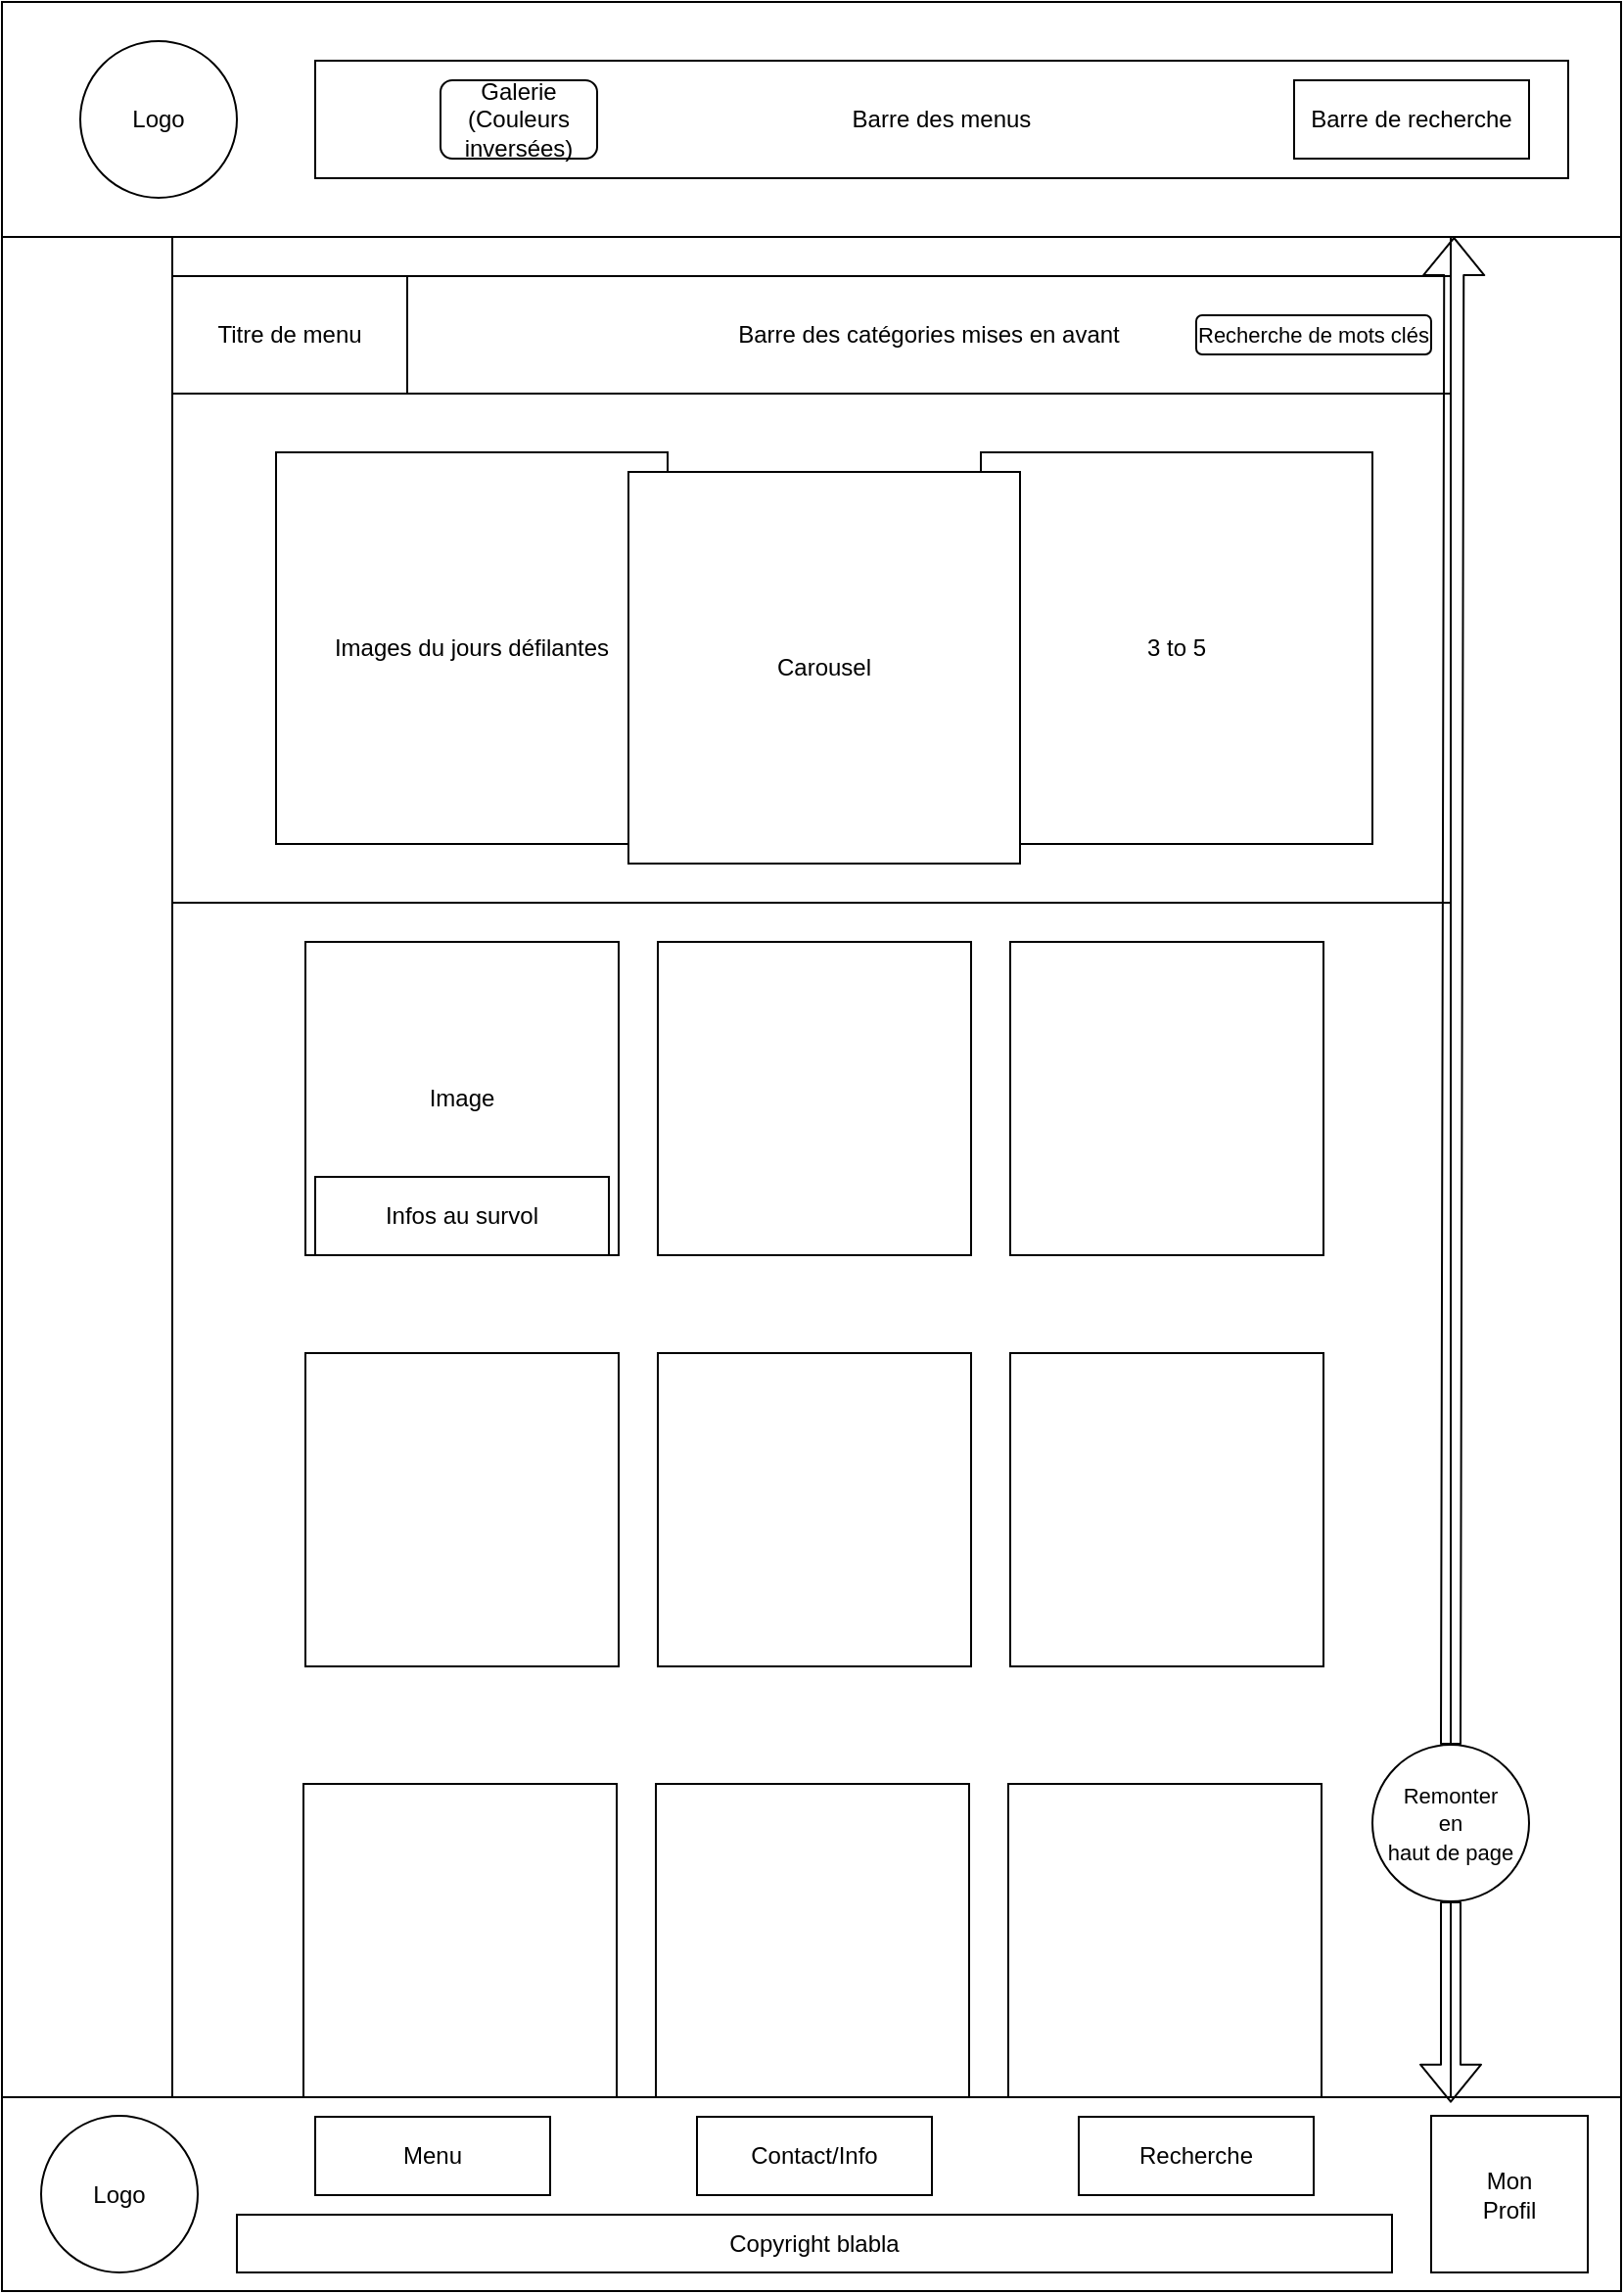 <mxfile version="13.9.7" type="device"><diagram id="jGHna3xB51QaYU3SrOQf" name="Page-1"><mxGraphModel dx="1422" dy="763" grid="1" gridSize="10" guides="1" tooltips="1" connect="1" arrows="1" fold="1" page="1" pageScale="1" pageWidth="827" pageHeight="1169" math="0" shadow="0"><root><mxCell id="0"/><mxCell id="1" parent="0"/><mxCell id="Xu2szJCovoK78hMe6eVI-4" value="Barre des catégories mises en avant" style="rounded=0;whiteSpace=wrap;html=1;" vertex="1" parent="1"><mxGeometry x="207" y="140" width="533" height="60" as="geometry"/></mxCell><mxCell id="Xu2szJCovoK78hMe6eVI-3" value="" style="rounded=0;whiteSpace=wrap;html=1;" vertex="1" parent="1"><mxGeometry y="120" width="87" height="950" as="geometry"/></mxCell><mxCell id="Xu2szJCovoK78hMe6eVI-2" value="" style="rounded=0;whiteSpace=wrap;html=1;" vertex="1" parent="1"><mxGeometry x="740" y="120" width="87" height="950" as="geometry"/></mxCell><mxCell id="CgVz2G0wK_aqsIFvUnBO-1" value="" style="rounded=0;whiteSpace=wrap;html=1;" parent="1" vertex="1"><mxGeometry width="827" height="120" as="geometry"/></mxCell><mxCell id="CgVz2G0wK_aqsIFvUnBO-2" value="Barre des menus" style="rounded=0;whiteSpace=wrap;html=1;" parent="1" vertex="1"><mxGeometry x="160" y="30" width="640" height="60" as="geometry"/></mxCell><mxCell id="CgVz2G0wK_aqsIFvUnBO-3" value="Barre de recherche" style="rounded=0;whiteSpace=wrap;html=1;" parent="1" vertex="1"><mxGeometry x="660" y="40" width="120" height="40" as="geometry"/></mxCell><mxCell id="CgVz2G0wK_aqsIFvUnBO-4" value="&lt;div&gt;Logo&lt;/div&gt;" style="ellipse;whiteSpace=wrap;html=1;aspect=fixed;" parent="1" vertex="1"><mxGeometry x="40" y="20" width="80" height="80" as="geometry"/></mxCell><mxCell id="CgVz2G0wK_aqsIFvUnBO-5" value="" style="rounded=0;whiteSpace=wrap;html=1;" parent="1" vertex="1"><mxGeometry y="1070" width="827" height="99" as="geometry"/></mxCell><mxCell id="CgVz2G0wK_aqsIFvUnBO-6" value="Logo" style="ellipse;whiteSpace=wrap;html=1;aspect=fixed;" parent="1" vertex="1"><mxGeometry x="20" y="1079.5" width="80" height="80" as="geometry"/></mxCell><mxCell id="CgVz2G0wK_aqsIFvUnBO-7" value="Copyright blabla" style="rounded=0;whiteSpace=wrap;html=1;" parent="1" vertex="1"><mxGeometry x="120" y="1130" width="590" height="29.5" as="geometry"/></mxCell><mxCell id="CgVz2G0wK_aqsIFvUnBO-8" value="Mon&lt;br&gt;Profil" style="whiteSpace=wrap;html=1;aspect=fixed;" parent="1" vertex="1"><mxGeometry x="730" y="1079.5" width="80" height="80" as="geometry"/></mxCell><mxCell id="CgVz2G0wK_aqsIFvUnBO-9" value="Menu" style="rounded=0;whiteSpace=wrap;html=1;" parent="1" vertex="1"><mxGeometry x="160" y="1080" width="120" height="40" as="geometry"/></mxCell><mxCell id="CgVz2G0wK_aqsIFvUnBO-10" value="Contact/Info" style="rounded=0;whiteSpace=wrap;html=1;" parent="1" vertex="1"><mxGeometry x="355" y="1080" width="120" height="40" as="geometry"/></mxCell><mxCell id="CgVz2G0wK_aqsIFvUnBO-11" value="Recherche" style="rounded=0;whiteSpace=wrap;html=1;" parent="1" vertex="1"><mxGeometry x="550" y="1080" width="120" height="40" as="geometry"/></mxCell><mxCell id="CgVz2G0wK_aqsIFvUnBO-13" value="Titre de menu" style="rounded=0;whiteSpace=wrap;html=1;" parent="1" vertex="1"><mxGeometry x="87" y="140" width="120" height="60" as="geometry"/></mxCell><mxCell id="CgVz2G0wK_aqsIFvUnBO-17" value="&lt;font style=&quot;font-size: 11px&quot;&gt;Remonter&lt;br&gt;en&lt;br&gt;haut de page&lt;/font&gt;" style="ellipse;whiteSpace=wrap;html=1;aspect=fixed;" parent="1" vertex="1"><mxGeometry x="700" y="890" width="80" height="80" as="geometry"/></mxCell><mxCell id="CgVz2G0wK_aqsIFvUnBO-20" value="" style="shape=flexArrow;endArrow=classic;html=1;exitX=0.5;exitY=0;exitDx=0;exitDy=0;entryX=0.895;entryY=0;entryDx=0;entryDy=0;entryPerimeter=0;" parent="1" source="CgVz2G0wK_aqsIFvUnBO-17" edge="1"><mxGeometry width="50" height="50" relative="1" as="geometry"><mxPoint x="390" y="780" as="sourcePoint"/><mxPoint x="741.665" y="120" as="targetPoint"/></mxGeometry></mxCell><mxCell id="CgVz2G0wK_aqsIFvUnBO-21" value="" style="shape=flexArrow;endArrow=classic;html=1;exitX=0.5;exitY=1;exitDx=0;exitDy=0;entryX=0.893;entryY=1.003;entryDx=0;entryDy=0;entryPerimeter=0;" parent="1" source="CgVz2G0wK_aqsIFvUnBO-17" edge="1"><mxGeometry width="50" height="50" relative="1" as="geometry"><mxPoint x="390" y="780" as="sourcePoint"/><mxPoint x="740.011" y="1072.85" as="targetPoint"/></mxGeometry></mxCell><mxCell id="Xu2szJCovoK78hMe6eVI-1" value="Galerie (Couleurs inversées)" style="rounded=1;whiteSpace=wrap;html=1;" vertex="1" parent="1"><mxGeometry x="224" y="40" width="80" height="40" as="geometry"/></mxCell><mxCell id="Xu2szJCovoK78hMe6eVI-5" value="&lt;font style=&quot;font-size: 11px&quot;&gt;Recherche de mots clés&lt;/font&gt;" style="rounded=1;whiteSpace=wrap;html=1;" vertex="1" parent="1"><mxGeometry x="610" y="160" width="120" height="20" as="geometry"/></mxCell><mxCell id="Xu2szJCovoK78hMe6eVI-7" value="Images du jours défilantes" style="whiteSpace=wrap;html=1;aspect=fixed;" vertex="1" parent="1"><mxGeometry x="140" y="230" width="200" height="200" as="geometry"/></mxCell><mxCell id="Xu2szJCovoK78hMe6eVI-8" value="&lt;div&gt;3 to 5&lt;/div&gt;" style="whiteSpace=wrap;html=1;aspect=fixed;" vertex="1" parent="1"><mxGeometry x="500" y="230" width="200" height="200" as="geometry"/></mxCell><mxCell id="Xu2szJCovoK78hMe6eVI-6" value="Carousel" style="whiteSpace=wrap;html=1;aspect=fixed;" vertex="1" parent="1"><mxGeometry x="320" y="240" width="200" height="200" as="geometry"/></mxCell><mxCell id="Xu2szJCovoK78hMe6eVI-9" value="Image" style="whiteSpace=wrap;html=1;aspect=fixed;" vertex="1" parent="1"><mxGeometry x="155" y="480" width="160" height="160" as="geometry"/></mxCell><mxCell id="Xu2szJCovoK78hMe6eVI-10" value="" style="whiteSpace=wrap;html=1;aspect=fixed;" vertex="1" parent="1"><mxGeometry x="335" y="480" width="160" height="160" as="geometry"/></mxCell><mxCell id="Xu2szJCovoK78hMe6eVI-11" value="" style="whiteSpace=wrap;html=1;aspect=fixed;" vertex="1" parent="1"><mxGeometry x="515" y="480" width="160" height="160" as="geometry"/></mxCell><mxCell id="Xu2szJCovoK78hMe6eVI-12" value="" style="whiteSpace=wrap;html=1;aspect=fixed;" vertex="1" parent="1"><mxGeometry x="155" y="690" width="160" height="160" as="geometry"/></mxCell><mxCell id="Xu2szJCovoK78hMe6eVI-13" value="" style="whiteSpace=wrap;html=1;aspect=fixed;" vertex="1" parent="1"><mxGeometry x="335" y="690" width="160" height="160" as="geometry"/></mxCell><mxCell id="Xu2szJCovoK78hMe6eVI-14" value="" style="whiteSpace=wrap;html=1;aspect=fixed;" vertex="1" parent="1"><mxGeometry x="515" y="690" width="160" height="160" as="geometry"/></mxCell><mxCell id="Xu2szJCovoK78hMe6eVI-15" value="" style="whiteSpace=wrap;html=1;aspect=fixed;" vertex="1" parent="1"><mxGeometry x="154" y="910" width="160" height="160" as="geometry"/></mxCell><mxCell id="Xu2szJCovoK78hMe6eVI-16" value="" style="whiteSpace=wrap;html=1;aspect=fixed;" vertex="1" parent="1"><mxGeometry x="334" y="910" width="160" height="160" as="geometry"/></mxCell><mxCell id="Xu2szJCovoK78hMe6eVI-17" value="" style="whiteSpace=wrap;html=1;aspect=fixed;" vertex="1" parent="1"><mxGeometry x="514" y="910" width="160" height="160" as="geometry"/></mxCell><mxCell id="Xu2szJCovoK78hMe6eVI-19" value="Infos au survol" style="rounded=0;whiteSpace=wrap;html=1;" vertex="1" parent="1"><mxGeometry x="160" y="600" width="150" height="40" as="geometry"/></mxCell><mxCell id="Xu2szJCovoK78hMe6eVI-20" value="" style="endArrow=none;html=1;" edge="1" parent="1" source="Xu2szJCovoK78hMe6eVI-3"><mxGeometry width="50" height="50" relative="1" as="geometry"><mxPoint x="470" y="590" as="sourcePoint"/><mxPoint x="740" y="460" as="targetPoint"/><Array as="points"><mxPoint x="87" y="460"/></Array></mxGeometry></mxCell></root></mxGraphModel></diagram></mxfile>